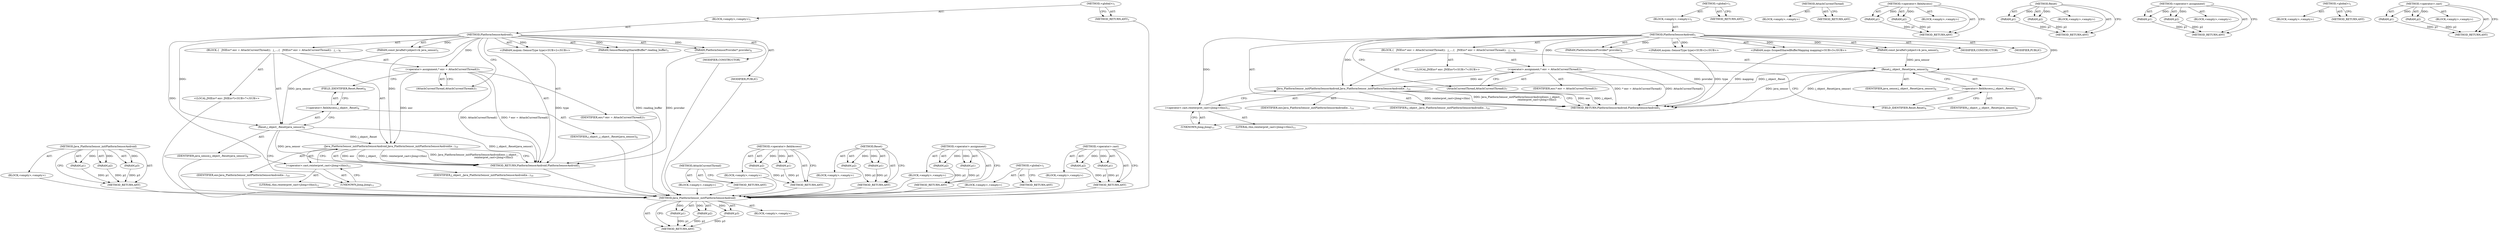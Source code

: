 digraph "&lt;operator&gt;.cast" {
vulnerable_76 [label=<(METHOD,Java_PlatformSensor_initPlatformSensorAndroid)>];
vulnerable_77 [label=<(PARAM,p1)>];
vulnerable_78 [label=<(PARAM,p2)>];
vulnerable_79 [label=<(PARAM,p3)>];
vulnerable_80 [label=<(BLOCK,&lt;empty&gt;,&lt;empty&gt;)>];
vulnerable_81 [label=<(METHOD_RETURN,ANY)>];
vulnerable_6 [label=<(METHOD,&lt;global&gt;)<SUB>1</SUB>>];
vulnerable_7 [label=<(BLOCK,&lt;empty&gt;,&lt;empty&gt;)<SUB>1</SUB>>];
vulnerable_8 [label=<(METHOD,PlatformSensorAndroid)<SUB>1</SUB>>];
vulnerable_9 [label="<(PARAM,mojom::SensorType type)<SUB>2</SUB>>"];
vulnerable_10 [label="<(PARAM,mojo::ScopedSharedBufferMapping mapping)<SUB>3</SUB>>"];
vulnerable_11 [label=<(PARAM,PlatformSensorProvider* provider)<SUB>4</SUB>>];
vulnerable_12 [label=<(PARAM,const JavaRef&lt;jobject&gt;&amp; java_sensor)<SUB>5</SUB>>];
vulnerable_13 [label=<(BLOCK,{
   JNIEnv* env = AttachCurrentThread();
   j_...,{
   JNIEnv* env = AttachCurrentThread();
   j_...)<SUB>6</SUB>>];
vulnerable_14 [label="<(LOCAL,JNIEnv* env: JNIEnv*)<SUB>7</SUB>>"];
vulnerable_15 [label=<(&lt;operator&gt;.assignment,* env = AttachCurrentThread())<SUB>7</SUB>>];
vulnerable_16 [label=<(IDENTIFIER,env,* env = AttachCurrentThread())<SUB>7</SUB>>];
vulnerable_17 [label=<(AttachCurrentThread,AttachCurrentThread())<SUB>7</SUB>>];
vulnerable_18 [label=<(Reset,j_object_.Reset(java_sensor))<SUB>8</SUB>>];
vulnerable_19 [label=<(&lt;operator&gt;.fieldAccess,j_object_.Reset)<SUB>8</SUB>>];
vulnerable_20 [label=<(IDENTIFIER,j_object_,j_object_.Reset(java_sensor))<SUB>8</SUB>>];
vulnerable_21 [label=<(FIELD_IDENTIFIER,Reset,Reset)<SUB>8</SUB>>];
vulnerable_22 [label=<(IDENTIFIER,java_sensor,j_object_.Reset(java_sensor))<SUB>8</SUB>>];
vulnerable_23 [label=<(Java_PlatformSensor_initPlatformSensorAndroid,Java_PlatformSensor_initPlatformSensorAndroid(e...)<SUB>10</SUB>>];
vulnerable_24 [label=<(IDENTIFIER,env,Java_PlatformSensor_initPlatformSensorAndroid(e...)<SUB>10</SUB>>];
vulnerable_25 [label=<(IDENTIFIER,j_object_,Java_PlatformSensor_initPlatformSensorAndroid(e...)<SUB>10</SUB>>];
vulnerable_26 [label=<(&lt;operator&gt;.cast,reinterpret_cast&lt;jlong&gt;(this))<SUB>11</SUB>>];
vulnerable_27 [label=<(UNKNOWN,jlong,jlong)<SUB>11</SUB>>];
vulnerable_28 [label=<(LITERAL,this,reinterpret_cast&lt;jlong&gt;(this))<SUB>11</SUB>>];
vulnerable_29 [label=<(MODIFIER,CONSTRUCTOR)>];
vulnerable_30 [label=<(MODIFIER,PUBLIC)>];
vulnerable_31 [label=<(METHOD_RETURN,PlatformSensorAndroid.PlatformSensorAndroid)<SUB>1</SUB>>];
vulnerable_33 [label=<(METHOD_RETURN,ANY)<SUB>1</SUB>>];
vulnerable_63 [label=<(METHOD,AttachCurrentThread)>];
vulnerable_64 [label=<(BLOCK,&lt;empty&gt;,&lt;empty&gt;)>];
vulnerable_65 [label=<(METHOD_RETURN,ANY)>];
vulnerable_71 [label=<(METHOD,&lt;operator&gt;.fieldAccess)>];
vulnerable_72 [label=<(PARAM,p1)>];
vulnerable_73 [label=<(PARAM,p2)>];
vulnerable_74 [label=<(BLOCK,&lt;empty&gt;,&lt;empty&gt;)>];
vulnerable_75 [label=<(METHOD_RETURN,ANY)>];
vulnerable_66 [label=<(METHOD,Reset)>];
vulnerable_67 [label=<(PARAM,p1)>];
vulnerable_68 [label=<(PARAM,p2)>];
vulnerable_69 [label=<(BLOCK,&lt;empty&gt;,&lt;empty&gt;)>];
vulnerable_70 [label=<(METHOD_RETURN,ANY)>];
vulnerable_58 [label=<(METHOD,&lt;operator&gt;.assignment)>];
vulnerable_59 [label=<(PARAM,p1)>];
vulnerable_60 [label=<(PARAM,p2)>];
vulnerable_61 [label=<(BLOCK,&lt;empty&gt;,&lt;empty&gt;)>];
vulnerable_62 [label=<(METHOD_RETURN,ANY)>];
vulnerable_52 [label=<(METHOD,&lt;global&gt;)<SUB>1</SUB>>];
vulnerable_53 [label=<(BLOCK,&lt;empty&gt;,&lt;empty&gt;)>];
vulnerable_54 [label=<(METHOD_RETURN,ANY)>];
vulnerable_82 [label=<(METHOD,&lt;operator&gt;.cast)>];
vulnerable_83 [label=<(PARAM,p1)>];
vulnerable_84 [label=<(PARAM,p2)>];
vulnerable_85 [label=<(BLOCK,&lt;empty&gt;,&lt;empty&gt;)>];
vulnerable_86 [label=<(METHOD_RETURN,ANY)>];
fixed_76 [label=<(METHOD,Java_PlatformSensor_initPlatformSensorAndroid)>];
fixed_77 [label=<(PARAM,p1)>];
fixed_78 [label=<(PARAM,p2)>];
fixed_79 [label=<(PARAM,p3)>];
fixed_80 [label=<(BLOCK,&lt;empty&gt;,&lt;empty&gt;)>];
fixed_81 [label=<(METHOD_RETURN,ANY)>];
fixed_6 [label=<(METHOD,&lt;global&gt;)<SUB>1</SUB>>];
fixed_7 [label=<(BLOCK,&lt;empty&gt;,&lt;empty&gt;)<SUB>1</SUB>>];
fixed_8 [label=<(METHOD,PlatformSensorAndroid)<SUB>1</SUB>>];
fixed_9 [label="<(PARAM,mojom::SensorType type)<SUB>2</SUB>>"];
fixed_10 [label=<(PARAM,SensorReadingSharedBuffer* reading_buffer)<SUB>3</SUB>>];
fixed_11 [label=<(PARAM,PlatformSensorProvider* provider)<SUB>4</SUB>>];
fixed_12 [label=<(PARAM,const JavaRef&lt;jobject&gt;&amp; java_sensor)<SUB>5</SUB>>];
fixed_13 [label=<(BLOCK,{
   JNIEnv* env = AttachCurrentThread();
   j_...,{
   JNIEnv* env = AttachCurrentThread();
   j_...)<SUB>6</SUB>>];
fixed_14 [label="<(LOCAL,JNIEnv* env: JNIEnv*)<SUB>7</SUB>>"];
fixed_15 [label=<(&lt;operator&gt;.assignment,* env = AttachCurrentThread())<SUB>7</SUB>>];
fixed_16 [label=<(IDENTIFIER,env,* env = AttachCurrentThread())<SUB>7</SUB>>];
fixed_17 [label=<(AttachCurrentThread,AttachCurrentThread())<SUB>7</SUB>>];
fixed_18 [label=<(Reset,j_object_.Reset(java_sensor))<SUB>8</SUB>>];
fixed_19 [label=<(&lt;operator&gt;.fieldAccess,j_object_.Reset)<SUB>8</SUB>>];
fixed_20 [label=<(IDENTIFIER,j_object_,j_object_.Reset(java_sensor))<SUB>8</SUB>>];
fixed_21 [label=<(FIELD_IDENTIFIER,Reset,Reset)<SUB>8</SUB>>];
fixed_22 [label=<(IDENTIFIER,java_sensor,j_object_.Reset(java_sensor))<SUB>8</SUB>>];
fixed_23 [label=<(Java_PlatformSensor_initPlatformSensorAndroid,Java_PlatformSensor_initPlatformSensorAndroid(e...)<SUB>10</SUB>>];
fixed_24 [label=<(IDENTIFIER,env,Java_PlatformSensor_initPlatformSensorAndroid(e...)<SUB>10</SUB>>];
fixed_25 [label=<(IDENTIFIER,j_object_,Java_PlatformSensor_initPlatformSensorAndroid(e...)<SUB>10</SUB>>];
fixed_26 [label=<(&lt;operator&gt;.cast,reinterpret_cast&lt;jlong&gt;(this))<SUB>11</SUB>>];
fixed_27 [label=<(UNKNOWN,jlong,jlong)<SUB>11</SUB>>];
fixed_28 [label=<(LITERAL,this,reinterpret_cast&lt;jlong&gt;(this))<SUB>11</SUB>>];
fixed_29 [label=<(MODIFIER,CONSTRUCTOR)>];
fixed_30 [label=<(MODIFIER,PUBLIC)>];
fixed_31 [label=<(METHOD_RETURN,PlatformSensorAndroid.PlatformSensorAndroid)<SUB>1</SUB>>];
fixed_33 [label=<(METHOD_RETURN,ANY)<SUB>1</SUB>>];
fixed_63 [label=<(METHOD,AttachCurrentThread)>];
fixed_64 [label=<(BLOCK,&lt;empty&gt;,&lt;empty&gt;)>];
fixed_65 [label=<(METHOD_RETURN,ANY)>];
fixed_71 [label=<(METHOD,&lt;operator&gt;.fieldAccess)>];
fixed_72 [label=<(PARAM,p1)>];
fixed_73 [label=<(PARAM,p2)>];
fixed_74 [label=<(BLOCK,&lt;empty&gt;,&lt;empty&gt;)>];
fixed_75 [label=<(METHOD_RETURN,ANY)>];
fixed_66 [label=<(METHOD,Reset)>];
fixed_67 [label=<(PARAM,p1)>];
fixed_68 [label=<(PARAM,p2)>];
fixed_69 [label=<(BLOCK,&lt;empty&gt;,&lt;empty&gt;)>];
fixed_70 [label=<(METHOD_RETURN,ANY)>];
fixed_58 [label=<(METHOD,&lt;operator&gt;.assignment)>];
fixed_59 [label=<(PARAM,p1)>];
fixed_60 [label=<(PARAM,p2)>];
fixed_61 [label=<(BLOCK,&lt;empty&gt;,&lt;empty&gt;)>];
fixed_62 [label=<(METHOD_RETURN,ANY)>];
fixed_52 [label=<(METHOD,&lt;global&gt;)<SUB>1</SUB>>];
fixed_53 [label=<(BLOCK,&lt;empty&gt;,&lt;empty&gt;)>];
fixed_54 [label=<(METHOD_RETURN,ANY)>];
fixed_82 [label=<(METHOD,&lt;operator&gt;.cast)>];
fixed_83 [label=<(PARAM,p1)>];
fixed_84 [label=<(PARAM,p2)>];
fixed_85 [label=<(BLOCK,&lt;empty&gt;,&lt;empty&gt;)>];
fixed_86 [label=<(METHOD_RETURN,ANY)>];
vulnerable_76 -> vulnerable_77  [key=0, label="AST: "];
vulnerable_76 -> vulnerable_77  [key=1, label="DDG: "];
vulnerable_76 -> vulnerable_80  [key=0, label="AST: "];
vulnerable_76 -> vulnerable_78  [key=0, label="AST: "];
vulnerable_76 -> vulnerable_78  [key=1, label="DDG: "];
vulnerable_76 -> vulnerable_81  [key=0, label="AST: "];
vulnerable_76 -> vulnerable_81  [key=1, label="CFG: "];
vulnerable_76 -> vulnerable_79  [key=0, label="AST: "];
vulnerable_76 -> vulnerable_79  [key=1, label="DDG: "];
vulnerable_77 -> vulnerable_81  [key=0, label="DDG: p1"];
vulnerable_78 -> vulnerable_81  [key=0, label="DDG: p2"];
vulnerable_79 -> vulnerable_81  [key=0, label="DDG: p3"];
vulnerable_6 -> vulnerable_7  [key=0, label="AST: "];
vulnerable_6 -> vulnerable_33  [key=0, label="AST: "];
vulnerable_6 -> vulnerable_33  [key=1, label="CFG: "];
vulnerable_7 -> vulnerable_8  [key=0, label="AST: "];
vulnerable_8 -> vulnerable_9  [key=0, label="AST: "];
vulnerable_8 -> vulnerable_9  [key=1, label="DDG: "];
vulnerable_8 -> vulnerable_10  [key=0, label="AST: "];
vulnerable_8 -> vulnerable_10  [key=1, label="DDG: "];
vulnerable_8 -> vulnerable_11  [key=0, label="AST: "];
vulnerable_8 -> vulnerable_11  [key=1, label="DDG: "];
vulnerable_8 -> vulnerable_12  [key=0, label="AST: "];
vulnerable_8 -> vulnerable_12  [key=1, label="DDG: "];
vulnerable_8 -> vulnerable_13  [key=0, label="AST: "];
vulnerable_8 -> vulnerable_29  [key=0, label="AST: "];
vulnerable_8 -> vulnerable_30  [key=0, label="AST: "];
vulnerable_8 -> vulnerable_31  [key=0, label="AST: "];
vulnerable_8 -> vulnerable_17  [key=0, label="CFG: "];
vulnerable_8 -> vulnerable_15  [key=0, label="DDG: "];
vulnerable_8 -> vulnerable_18  [key=0, label="DDG: "];
vulnerable_8 -> vulnerable_23  [key=0, label="DDG: "];
vulnerable_8 -> vulnerable_26  [key=0, label="DDG: "];
vulnerable_9 -> vulnerable_31  [key=0, label="DDG: type"];
vulnerable_10 -> vulnerable_31  [key=0, label="DDG: mapping"];
vulnerable_11 -> vulnerable_31  [key=0, label="DDG: provider"];
vulnerable_12 -> vulnerable_18  [key=0, label="DDG: java_sensor"];
vulnerable_13 -> vulnerable_14  [key=0, label="AST: "];
vulnerable_13 -> vulnerable_15  [key=0, label="AST: "];
vulnerable_13 -> vulnerable_18  [key=0, label="AST: "];
vulnerable_13 -> vulnerable_23  [key=0, label="AST: "];
vulnerable_15 -> vulnerable_16  [key=0, label="AST: "];
vulnerable_15 -> vulnerable_17  [key=0, label="AST: "];
vulnerable_15 -> vulnerable_21  [key=0, label="CFG: "];
vulnerable_15 -> vulnerable_31  [key=0, label="DDG: AttachCurrentThread()"];
vulnerable_15 -> vulnerable_31  [key=1, label="DDG: * env = AttachCurrentThread()"];
vulnerable_15 -> vulnerable_23  [key=0, label="DDG: env"];
vulnerable_17 -> vulnerable_15  [key=0, label="CFG: "];
vulnerable_18 -> vulnerable_19  [key=0, label="AST: "];
vulnerable_18 -> vulnerable_22  [key=0, label="AST: "];
vulnerable_18 -> vulnerable_27  [key=0, label="CFG: "];
vulnerable_18 -> vulnerable_31  [key=0, label="DDG: java_sensor"];
vulnerable_18 -> vulnerable_31  [key=1, label="DDG: j_object_.Reset(java_sensor)"];
vulnerable_18 -> vulnerable_23  [key=0, label="DDG: j_object_.Reset"];
vulnerable_19 -> vulnerable_20  [key=0, label="AST: "];
vulnerable_19 -> vulnerable_21  [key=0, label="AST: "];
vulnerable_19 -> vulnerable_18  [key=0, label="CFG: "];
vulnerable_21 -> vulnerable_19  [key=0, label="CFG: "];
vulnerable_23 -> vulnerable_24  [key=0, label="AST: "];
vulnerable_23 -> vulnerable_25  [key=0, label="AST: "];
vulnerable_23 -> vulnerable_26  [key=0, label="AST: "];
vulnerable_23 -> vulnerable_31  [key=0, label="CFG: "];
vulnerable_23 -> vulnerable_31  [key=1, label="DDG: env"];
vulnerable_23 -> vulnerable_31  [key=2, label="DDG: j_object_"];
vulnerable_23 -> vulnerable_31  [key=3, label="DDG: reinterpret_cast&lt;jlong&gt;(this)"];
vulnerable_23 -> vulnerable_31  [key=4, label="DDG: Java_PlatformSensor_initPlatformSensorAndroid(env, j_object_,
                                                reinterpret_cast&lt;jlong&gt;(this))"];
vulnerable_26 -> vulnerable_27  [key=0, label="AST: "];
vulnerable_26 -> vulnerable_28  [key=0, label="AST: "];
vulnerable_26 -> vulnerable_23  [key=0, label="CFG: "];
vulnerable_27 -> vulnerable_26  [key=0, label="CFG: "];
vulnerable_63 -> vulnerable_64  [key=0, label="AST: "];
vulnerable_63 -> vulnerable_65  [key=0, label="AST: "];
vulnerable_63 -> vulnerable_65  [key=1, label="CFG: "];
vulnerable_71 -> vulnerable_72  [key=0, label="AST: "];
vulnerable_71 -> vulnerable_72  [key=1, label="DDG: "];
vulnerable_71 -> vulnerable_74  [key=0, label="AST: "];
vulnerable_71 -> vulnerable_73  [key=0, label="AST: "];
vulnerable_71 -> vulnerable_73  [key=1, label="DDG: "];
vulnerable_71 -> vulnerable_75  [key=0, label="AST: "];
vulnerable_71 -> vulnerable_75  [key=1, label="CFG: "];
vulnerable_72 -> vulnerable_75  [key=0, label="DDG: p1"];
vulnerable_73 -> vulnerable_75  [key=0, label="DDG: p2"];
vulnerable_66 -> vulnerable_67  [key=0, label="AST: "];
vulnerable_66 -> vulnerable_67  [key=1, label="DDG: "];
vulnerable_66 -> vulnerable_69  [key=0, label="AST: "];
vulnerable_66 -> vulnerable_68  [key=0, label="AST: "];
vulnerable_66 -> vulnerable_68  [key=1, label="DDG: "];
vulnerable_66 -> vulnerable_70  [key=0, label="AST: "];
vulnerable_66 -> vulnerable_70  [key=1, label="CFG: "];
vulnerable_67 -> vulnerable_70  [key=0, label="DDG: p1"];
vulnerable_68 -> vulnerable_70  [key=0, label="DDG: p2"];
vulnerable_58 -> vulnerable_59  [key=0, label="AST: "];
vulnerable_58 -> vulnerable_59  [key=1, label="DDG: "];
vulnerable_58 -> vulnerable_61  [key=0, label="AST: "];
vulnerable_58 -> vulnerable_60  [key=0, label="AST: "];
vulnerable_58 -> vulnerable_60  [key=1, label="DDG: "];
vulnerable_58 -> vulnerable_62  [key=0, label="AST: "];
vulnerable_58 -> vulnerable_62  [key=1, label="CFG: "];
vulnerable_59 -> vulnerable_62  [key=0, label="DDG: p1"];
vulnerable_60 -> vulnerable_62  [key=0, label="DDG: p2"];
vulnerable_52 -> vulnerable_53  [key=0, label="AST: "];
vulnerable_52 -> vulnerable_54  [key=0, label="AST: "];
vulnerable_52 -> vulnerable_54  [key=1, label="CFG: "];
vulnerable_82 -> vulnerable_83  [key=0, label="AST: "];
vulnerable_82 -> vulnerable_83  [key=1, label="DDG: "];
vulnerable_82 -> vulnerable_85  [key=0, label="AST: "];
vulnerable_82 -> vulnerable_84  [key=0, label="AST: "];
vulnerable_82 -> vulnerable_84  [key=1, label="DDG: "];
vulnerable_82 -> vulnerable_86  [key=0, label="AST: "];
vulnerable_82 -> vulnerable_86  [key=1, label="CFG: "];
vulnerable_83 -> vulnerable_86  [key=0, label="DDG: p1"];
vulnerable_84 -> vulnerable_86  [key=0, label="DDG: p2"];
fixed_76 -> fixed_77  [key=0, label="AST: "];
fixed_76 -> fixed_77  [key=1, label="DDG: "];
fixed_76 -> fixed_80  [key=0, label="AST: "];
fixed_76 -> fixed_78  [key=0, label="AST: "];
fixed_76 -> fixed_78  [key=1, label="DDG: "];
fixed_76 -> fixed_81  [key=0, label="AST: "];
fixed_76 -> fixed_81  [key=1, label="CFG: "];
fixed_76 -> fixed_79  [key=0, label="AST: "];
fixed_76 -> fixed_79  [key=1, label="DDG: "];
fixed_77 -> fixed_81  [key=0, label="DDG: p1"];
fixed_78 -> fixed_81  [key=0, label="DDG: p2"];
fixed_79 -> fixed_81  [key=0, label="DDG: p3"];
fixed_80 -> vulnerable_76  [key=0];
fixed_81 -> vulnerable_76  [key=0];
fixed_6 -> fixed_7  [key=0, label="AST: "];
fixed_6 -> fixed_33  [key=0, label="AST: "];
fixed_6 -> fixed_33  [key=1, label="CFG: "];
fixed_7 -> fixed_8  [key=0, label="AST: "];
fixed_8 -> fixed_9  [key=0, label="AST: "];
fixed_8 -> fixed_9  [key=1, label="DDG: "];
fixed_8 -> fixed_10  [key=0, label="AST: "];
fixed_8 -> fixed_10  [key=1, label="DDG: "];
fixed_8 -> fixed_11  [key=0, label="AST: "];
fixed_8 -> fixed_11  [key=1, label="DDG: "];
fixed_8 -> fixed_12  [key=0, label="AST: "];
fixed_8 -> fixed_12  [key=1, label="DDG: "];
fixed_8 -> fixed_13  [key=0, label="AST: "];
fixed_8 -> fixed_29  [key=0, label="AST: "];
fixed_8 -> fixed_30  [key=0, label="AST: "];
fixed_8 -> fixed_31  [key=0, label="AST: "];
fixed_8 -> fixed_17  [key=0, label="CFG: "];
fixed_8 -> fixed_15  [key=0, label="DDG: "];
fixed_8 -> fixed_18  [key=0, label="DDG: "];
fixed_8 -> fixed_23  [key=0, label="DDG: "];
fixed_8 -> fixed_26  [key=0, label="DDG: "];
fixed_9 -> fixed_31  [key=0, label="DDG: type"];
fixed_10 -> fixed_31  [key=0, label="DDG: reading_buffer"];
fixed_11 -> fixed_31  [key=0, label="DDG: provider"];
fixed_12 -> fixed_18  [key=0, label="DDG: java_sensor"];
fixed_13 -> fixed_14  [key=0, label="AST: "];
fixed_13 -> fixed_15  [key=0, label="AST: "];
fixed_13 -> fixed_18  [key=0, label="AST: "];
fixed_13 -> fixed_23  [key=0, label="AST: "];
fixed_14 -> vulnerable_76  [key=0];
fixed_15 -> fixed_16  [key=0, label="AST: "];
fixed_15 -> fixed_17  [key=0, label="AST: "];
fixed_15 -> fixed_21  [key=0, label="CFG: "];
fixed_15 -> fixed_31  [key=0, label="DDG: AttachCurrentThread()"];
fixed_15 -> fixed_31  [key=1, label="DDG: * env = AttachCurrentThread()"];
fixed_15 -> fixed_23  [key=0, label="DDG: env"];
fixed_16 -> vulnerable_76  [key=0];
fixed_17 -> fixed_15  [key=0, label="CFG: "];
fixed_18 -> fixed_19  [key=0, label="AST: "];
fixed_18 -> fixed_22  [key=0, label="AST: "];
fixed_18 -> fixed_27  [key=0, label="CFG: "];
fixed_18 -> fixed_31  [key=0, label="DDG: java_sensor"];
fixed_18 -> fixed_31  [key=1, label="DDG: j_object_.Reset(java_sensor)"];
fixed_18 -> fixed_23  [key=0, label="DDG: j_object_.Reset"];
fixed_19 -> fixed_20  [key=0, label="AST: "];
fixed_19 -> fixed_21  [key=0, label="AST: "];
fixed_19 -> fixed_18  [key=0, label="CFG: "];
fixed_20 -> vulnerable_76  [key=0];
fixed_21 -> fixed_19  [key=0, label="CFG: "];
fixed_22 -> vulnerable_76  [key=0];
fixed_23 -> fixed_24  [key=0, label="AST: "];
fixed_23 -> fixed_25  [key=0, label="AST: "];
fixed_23 -> fixed_26  [key=0, label="AST: "];
fixed_23 -> fixed_31  [key=0, label="CFG: "];
fixed_23 -> fixed_31  [key=1, label="DDG: env"];
fixed_23 -> fixed_31  [key=2, label="DDG: j_object_"];
fixed_23 -> fixed_31  [key=3, label="DDG: reinterpret_cast&lt;jlong&gt;(this)"];
fixed_23 -> fixed_31  [key=4, label="DDG: Java_PlatformSensor_initPlatformSensorAndroid(env, j_object_,
                                                reinterpret_cast&lt;jlong&gt;(this))"];
fixed_24 -> vulnerable_76  [key=0];
fixed_25 -> vulnerable_76  [key=0];
fixed_26 -> fixed_27  [key=0, label="AST: "];
fixed_26 -> fixed_28  [key=0, label="AST: "];
fixed_26 -> fixed_23  [key=0, label="CFG: "];
fixed_27 -> fixed_26  [key=0, label="CFG: "];
fixed_28 -> vulnerable_76  [key=0];
fixed_29 -> vulnerable_76  [key=0];
fixed_30 -> vulnerable_76  [key=0];
fixed_31 -> vulnerable_76  [key=0];
fixed_33 -> vulnerable_76  [key=0];
fixed_63 -> fixed_64  [key=0, label="AST: "];
fixed_63 -> fixed_65  [key=0, label="AST: "];
fixed_63 -> fixed_65  [key=1, label="CFG: "];
fixed_64 -> vulnerable_76  [key=0];
fixed_65 -> vulnerable_76  [key=0];
fixed_71 -> fixed_72  [key=0, label="AST: "];
fixed_71 -> fixed_72  [key=1, label="DDG: "];
fixed_71 -> fixed_74  [key=0, label="AST: "];
fixed_71 -> fixed_73  [key=0, label="AST: "];
fixed_71 -> fixed_73  [key=1, label="DDG: "];
fixed_71 -> fixed_75  [key=0, label="AST: "];
fixed_71 -> fixed_75  [key=1, label="CFG: "];
fixed_72 -> fixed_75  [key=0, label="DDG: p1"];
fixed_73 -> fixed_75  [key=0, label="DDG: p2"];
fixed_74 -> vulnerable_76  [key=0];
fixed_75 -> vulnerable_76  [key=0];
fixed_66 -> fixed_67  [key=0, label="AST: "];
fixed_66 -> fixed_67  [key=1, label="DDG: "];
fixed_66 -> fixed_69  [key=0, label="AST: "];
fixed_66 -> fixed_68  [key=0, label="AST: "];
fixed_66 -> fixed_68  [key=1, label="DDG: "];
fixed_66 -> fixed_70  [key=0, label="AST: "];
fixed_66 -> fixed_70  [key=1, label="CFG: "];
fixed_67 -> fixed_70  [key=0, label="DDG: p1"];
fixed_68 -> fixed_70  [key=0, label="DDG: p2"];
fixed_69 -> vulnerable_76  [key=0];
fixed_70 -> vulnerable_76  [key=0];
fixed_58 -> fixed_59  [key=0, label="AST: "];
fixed_58 -> fixed_59  [key=1, label="DDG: "];
fixed_58 -> fixed_61  [key=0, label="AST: "];
fixed_58 -> fixed_60  [key=0, label="AST: "];
fixed_58 -> fixed_60  [key=1, label="DDG: "];
fixed_58 -> fixed_62  [key=0, label="AST: "];
fixed_58 -> fixed_62  [key=1, label="CFG: "];
fixed_59 -> fixed_62  [key=0, label="DDG: p1"];
fixed_60 -> fixed_62  [key=0, label="DDG: p2"];
fixed_61 -> vulnerable_76  [key=0];
fixed_62 -> vulnerable_76  [key=0];
fixed_52 -> fixed_53  [key=0, label="AST: "];
fixed_52 -> fixed_54  [key=0, label="AST: "];
fixed_52 -> fixed_54  [key=1, label="CFG: "];
fixed_53 -> vulnerable_76  [key=0];
fixed_54 -> vulnerable_76  [key=0];
fixed_82 -> fixed_83  [key=0, label="AST: "];
fixed_82 -> fixed_83  [key=1, label="DDG: "];
fixed_82 -> fixed_85  [key=0, label="AST: "];
fixed_82 -> fixed_84  [key=0, label="AST: "];
fixed_82 -> fixed_84  [key=1, label="DDG: "];
fixed_82 -> fixed_86  [key=0, label="AST: "];
fixed_82 -> fixed_86  [key=1, label="CFG: "];
fixed_83 -> fixed_86  [key=0, label="DDG: p1"];
fixed_84 -> fixed_86  [key=0, label="DDG: p2"];
fixed_85 -> vulnerable_76  [key=0];
fixed_86 -> vulnerable_76  [key=0];
}
